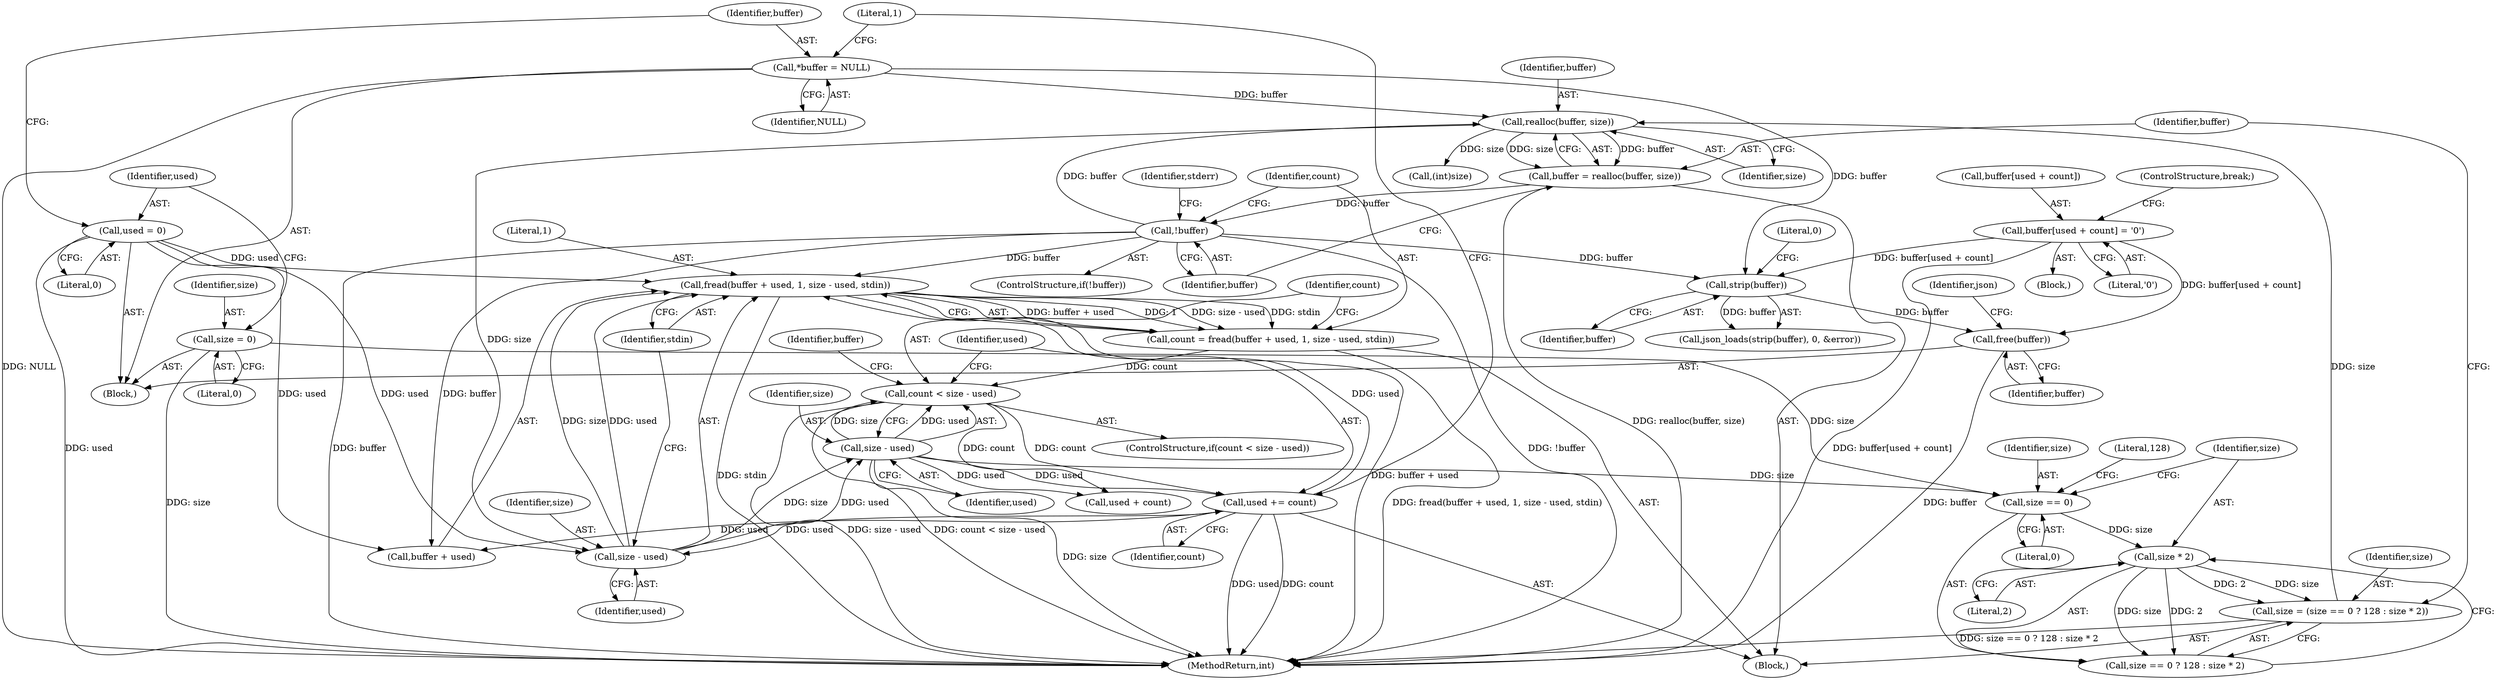 digraph "0_jansson_8f80c2d83808150724d31793e6ade92749b1faa4_11@API" {
"1000256" [label="(Call,free(buffer))"];
"1000237" [label="(Call,buffer[used + count] = '\0')"];
"1000251" [label="(Call,strip(buffer))"];
"1000185" [label="(Call,*buffer = NULL)"];
"1000208" [label="(Call,!buffer)"];
"1000202" [label="(Call,buffer = realloc(buffer, size))"];
"1000204" [label="(Call,realloc(buffer, size))"];
"1000192" [label="(Call,size = (size == 0 ? 128 : size * 2))"];
"1000199" [label="(Call,size * 2)"];
"1000195" [label="(Call,size == 0)"];
"1000177" [label="(Call,size = 0)"];
"1000233" [label="(Call,size - used)"];
"1000226" [label="(Call,size - used)"];
"1000181" [label="(Call,used = 0)"];
"1000245" [label="(Call,used += count)"];
"1000231" [label="(Call,count < size - used)"];
"1000219" [label="(Call,count = fread(buffer + used, 1, size - used, stdin))"];
"1000221" [label="(Call,fread(buffer + used, 1, size - used, stdin))"];
"1000204" [label="(Call,realloc(buffer, size))"];
"1000238" [label="(Call,buffer[used + count])"];
"1000234" [label="(Identifier,size)"];
"1000227" [label="(Identifier,size)"];
"1000252" [label="(Identifier,buffer)"];
"1000250" [label="(Call,json_loads(strip(buffer), 0, &error))"];
"1000214" [label="(Call,(int)size)"];
"1000201" [label="(Literal,2)"];
"1000253" [label="(Literal,0)"];
"1000193" [label="(Identifier,size)"];
"1000202" [label="(Call,buffer = realloc(buffer, size))"];
"1000268" [label="(Identifier,json)"];
"1000219" [label="(Call,count = fread(buffer + used, 1, size - used, stdin))"];
"1000198" [label="(Literal,128)"];
"1000295" [label="(MethodReturn,int)"];
"1000208" [label="(Call,!buffer)"];
"1000197" [label="(Literal,0)"];
"1000233" [label="(Call,size - used)"];
"1000229" [label="(Identifier,stdin)"];
"1000189" [label="(Literal,1)"];
"1000232" [label="(Identifier,count)"];
"1000175" [label="(Block,)"];
"1000192" [label="(Call,size = (size == 0 ? 128 : size * 2))"];
"1000177" [label="(Call,size = 0)"];
"1000195" [label="(Call,size == 0)"];
"1000243" [label="(Literal,'\0')"];
"1000178" [label="(Identifier,size)"];
"1000212" [label="(Identifier,stderr)"];
"1000194" [label="(Call,size == 0 ? 128 : size * 2)"];
"1000231" [label="(Call,count < size - used)"];
"1000182" [label="(Identifier,used)"];
"1000228" [label="(Identifier,used)"];
"1000181" [label="(Call,used = 0)"];
"1000257" [label="(Identifier,buffer)"];
"1000186" [label="(Identifier,buffer)"];
"1000190" [label="(Block,)"];
"1000245" [label="(Call,used += count)"];
"1000221" [label="(Call,fread(buffer + used, 1, size - used, stdin))"];
"1000187" [label="(Identifier,NULL)"];
"1000200" [label="(Identifier,size)"];
"1000247" [label="(Identifier,count)"];
"1000183" [label="(Literal,0)"];
"1000220" [label="(Identifier,count)"];
"1000222" [label="(Call,buffer + used)"];
"1000199" [label="(Call,size * 2)"];
"1000179" [label="(Literal,0)"];
"1000256" [label="(Call,free(buffer))"];
"1000237" [label="(Call,buffer[used + count] = '\0')"];
"1000209" [label="(Identifier,buffer)"];
"1000226" [label="(Call,size - used)"];
"1000225" [label="(Literal,1)"];
"1000246" [label="(Identifier,used)"];
"1000206" [label="(Identifier,size)"];
"1000240" [label="(Call,used + count)"];
"1000230" [label="(ControlStructure,if(count < size - used))"];
"1000236" [label="(Block,)"];
"1000244" [label="(ControlStructure,break;)"];
"1000203" [label="(Identifier,buffer)"];
"1000251" [label="(Call,strip(buffer))"];
"1000205" [label="(Identifier,buffer)"];
"1000196" [label="(Identifier,size)"];
"1000235" [label="(Identifier,used)"];
"1000207" [label="(ControlStructure,if(!buffer))"];
"1000239" [label="(Identifier,buffer)"];
"1000185" [label="(Call,*buffer = NULL)"];
"1000256" -> "1000175"  [label="AST: "];
"1000256" -> "1000257"  [label="CFG: "];
"1000257" -> "1000256"  [label="AST: "];
"1000268" -> "1000256"  [label="CFG: "];
"1000256" -> "1000295"  [label="DDG: buffer"];
"1000237" -> "1000256"  [label="DDG: buffer[used + count]"];
"1000251" -> "1000256"  [label="DDG: buffer"];
"1000237" -> "1000236"  [label="AST: "];
"1000237" -> "1000243"  [label="CFG: "];
"1000238" -> "1000237"  [label="AST: "];
"1000243" -> "1000237"  [label="AST: "];
"1000244" -> "1000237"  [label="CFG: "];
"1000237" -> "1000295"  [label="DDG: buffer[used + count]"];
"1000237" -> "1000251"  [label="DDG: buffer[used + count]"];
"1000251" -> "1000250"  [label="AST: "];
"1000251" -> "1000252"  [label="CFG: "];
"1000252" -> "1000251"  [label="AST: "];
"1000253" -> "1000251"  [label="CFG: "];
"1000251" -> "1000250"  [label="DDG: buffer"];
"1000185" -> "1000251"  [label="DDG: buffer"];
"1000208" -> "1000251"  [label="DDG: buffer"];
"1000185" -> "1000175"  [label="AST: "];
"1000185" -> "1000187"  [label="CFG: "];
"1000186" -> "1000185"  [label="AST: "];
"1000187" -> "1000185"  [label="AST: "];
"1000189" -> "1000185"  [label="CFG: "];
"1000185" -> "1000295"  [label="DDG: NULL"];
"1000185" -> "1000204"  [label="DDG: buffer"];
"1000208" -> "1000207"  [label="AST: "];
"1000208" -> "1000209"  [label="CFG: "];
"1000209" -> "1000208"  [label="AST: "];
"1000212" -> "1000208"  [label="CFG: "];
"1000220" -> "1000208"  [label="CFG: "];
"1000208" -> "1000295"  [label="DDG: buffer"];
"1000208" -> "1000295"  [label="DDG: !buffer"];
"1000208" -> "1000204"  [label="DDG: buffer"];
"1000202" -> "1000208"  [label="DDG: buffer"];
"1000208" -> "1000221"  [label="DDG: buffer"];
"1000208" -> "1000222"  [label="DDG: buffer"];
"1000202" -> "1000190"  [label="AST: "];
"1000202" -> "1000204"  [label="CFG: "];
"1000203" -> "1000202"  [label="AST: "];
"1000204" -> "1000202"  [label="AST: "];
"1000209" -> "1000202"  [label="CFG: "];
"1000202" -> "1000295"  [label="DDG: realloc(buffer, size)"];
"1000204" -> "1000202"  [label="DDG: buffer"];
"1000204" -> "1000202"  [label="DDG: size"];
"1000204" -> "1000206"  [label="CFG: "];
"1000205" -> "1000204"  [label="AST: "];
"1000206" -> "1000204"  [label="AST: "];
"1000192" -> "1000204"  [label="DDG: size"];
"1000204" -> "1000214"  [label="DDG: size"];
"1000204" -> "1000226"  [label="DDG: size"];
"1000192" -> "1000190"  [label="AST: "];
"1000192" -> "1000194"  [label="CFG: "];
"1000193" -> "1000192"  [label="AST: "];
"1000194" -> "1000192"  [label="AST: "];
"1000203" -> "1000192"  [label="CFG: "];
"1000192" -> "1000295"  [label="DDG: size == 0 ? 128 : size * 2"];
"1000199" -> "1000192"  [label="DDG: size"];
"1000199" -> "1000192"  [label="DDG: 2"];
"1000199" -> "1000194"  [label="AST: "];
"1000199" -> "1000201"  [label="CFG: "];
"1000200" -> "1000199"  [label="AST: "];
"1000201" -> "1000199"  [label="AST: "];
"1000194" -> "1000199"  [label="CFG: "];
"1000199" -> "1000194"  [label="DDG: size"];
"1000199" -> "1000194"  [label="DDG: 2"];
"1000195" -> "1000199"  [label="DDG: size"];
"1000195" -> "1000194"  [label="AST: "];
"1000195" -> "1000197"  [label="CFG: "];
"1000196" -> "1000195"  [label="AST: "];
"1000197" -> "1000195"  [label="AST: "];
"1000198" -> "1000195"  [label="CFG: "];
"1000200" -> "1000195"  [label="CFG: "];
"1000177" -> "1000195"  [label="DDG: size"];
"1000233" -> "1000195"  [label="DDG: size"];
"1000177" -> "1000175"  [label="AST: "];
"1000177" -> "1000179"  [label="CFG: "];
"1000178" -> "1000177"  [label="AST: "];
"1000179" -> "1000177"  [label="AST: "];
"1000182" -> "1000177"  [label="CFG: "];
"1000177" -> "1000295"  [label="DDG: size"];
"1000233" -> "1000231"  [label="AST: "];
"1000233" -> "1000235"  [label="CFG: "];
"1000234" -> "1000233"  [label="AST: "];
"1000235" -> "1000233"  [label="AST: "];
"1000231" -> "1000233"  [label="CFG: "];
"1000233" -> "1000295"  [label="DDG: size"];
"1000233" -> "1000231"  [label="DDG: size"];
"1000233" -> "1000231"  [label="DDG: used"];
"1000226" -> "1000233"  [label="DDG: size"];
"1000226" -> "1000233"  [label="DDG: used"];
"1000233" -> "1000240"  [label="DDG: used"];
"1000233" -> "1000245"  [label="DDG: used"];
"1000226" -> "1000221"  [label="AST: "];
"1000226" -> "1000228"  [label="CFG: "];
"1000227" -> "1000226"  [label="AST: "];
"1000228" -> "1000226"  [label="AST: "];
"1000229" -> "1000226"  [label="CFG: "];
"1000226" -> "1000221"  [label="DDG: size"];
"1000226" -> "1000221"  [label="DDG: used"];
"1000181" -> "1000226"  [label="DDG: used"];
"1000245" -> "1000226"  [label="DDG: used"];
"1000181" -> "1000175"  [label="AST: "];
"1000181" -> "1000183"  [label="CFG: "];
"1000182" -> "1000181"  [label="AST: "];
"1000183" -> "1000181"  [label="AST: "];
"1000186" -> "1000181"  [label="CFG: "];
"1000181" -> "1000295"  [label="DDG: used"];
"1000181" -> "1000221"  [label="DDG: used"];
"1000181" -> "1000222"  [label="DDG: used"];
"1000245" -> "1000190"  [label="AST: "];
"1000245" -> "1000247"  [label="CFG: "];
"1000246" -> "1000245"  [label="AST: "];
"1000247" -> "1000245"  [label="AST: "];
"1000189" -> "1000245"  [label="CFG: "];
"1000245" -> "1000295"  [label="DDG: used"];
"1000245" -> "1000295"  [label="DDG: count"];
"1000245" -> "1000221"  [label="DDG: used"];
"1000245" -> "1000222"  [label="DDG: used"];
"1000231" -> "1000245"  [label="DDG: count"];
"1000231" -> "1000230"  [label="AST: "];
"1000232" -> "1000231"  [label="AST: "];
"1000239" -> "1000231"  [label="CFG: "];
"1000246" -> "1000231"  [label="CFG: "];
"1000231" -> "1000295"  [label="DDG: size - used"];
"1000231" -> "1000295"  [label="DDG: count < size - used"];
"1000219" -> "1000231"  [label="DDG: count"];
"1000231" -> "1000240"  [label="DDG: count"];
"1000219" -> "1000190"  [label="AST: "];
"1000219" -> "1000221"  [label="CFG: "];
"1000220" -> "1000219"  [label="AST: "];
"1000221" -> "1000219"  [label="AST: "];
"1000232" -> "1000219"  [label="CFG: "];
"1000219" -> "1000295"  [label="DDG: fread(buffer + used, 1, size - used, stdin)"];
"1000221" -> "1000219"  [label="DDG: buffer + used"];
"1000221" -> "1000219"  [label="DDG: 1"];
"1000221" -> "1000219"  [label="DDG: size - used"];
"1000221" -> "1000219"  [label="DDG: stdin"];
"1000221" -> "1000229"  [label="CFG: "];
"1000222" -> "1000221"  [label="AST: "];
"1000225" -> "1000221"  [label="AST: "];
"1000229" -> "1000221"  [label="AST: "];
"1000221" -> "1000295"  [label="DDG: stdin"];
"1000221" -> "1000295"  [label="DDG: buffer + used"];
}
